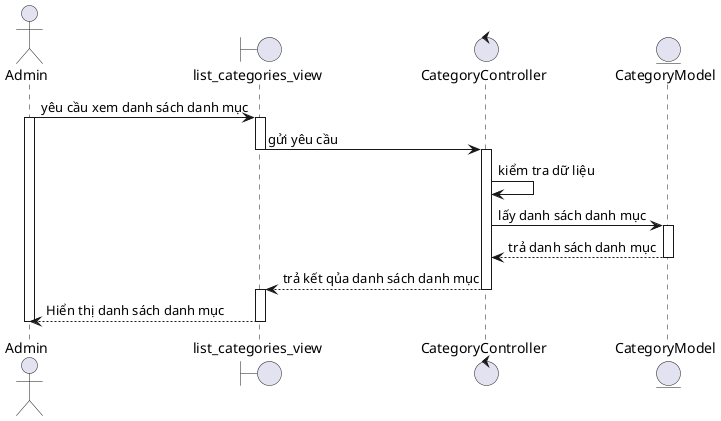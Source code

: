 @startuml
actor Admin
boundary list_categories_view
control CategoryController
entity CategoryModel

Admin -> list_categories_view : yêu cầu xem danh sách danh mục
activate Admin
activate list_categories_view
list_categories_view -> CategoryController: gửi yêu cầu
deactivate list_categories_view
activate CategoryController
CategoryController -> CategoryController : kiểm tra dữ liệu
CategoryController -> CategoryModel : lấy danh sách danh mục
activate CategoryModel
CategoryModel --> CategoryController : trả danh sách danh mục
deactivate CategoryModel
CategoryController --> list_categories_view: trả kết qủa danh sách danh mục
deactivate CategoryController
activate list_categories_view
list_categories_view --> Admin: Hiển thị danh sách danh mục
deactivate list_categories_view
deactivate Admin

@enduml